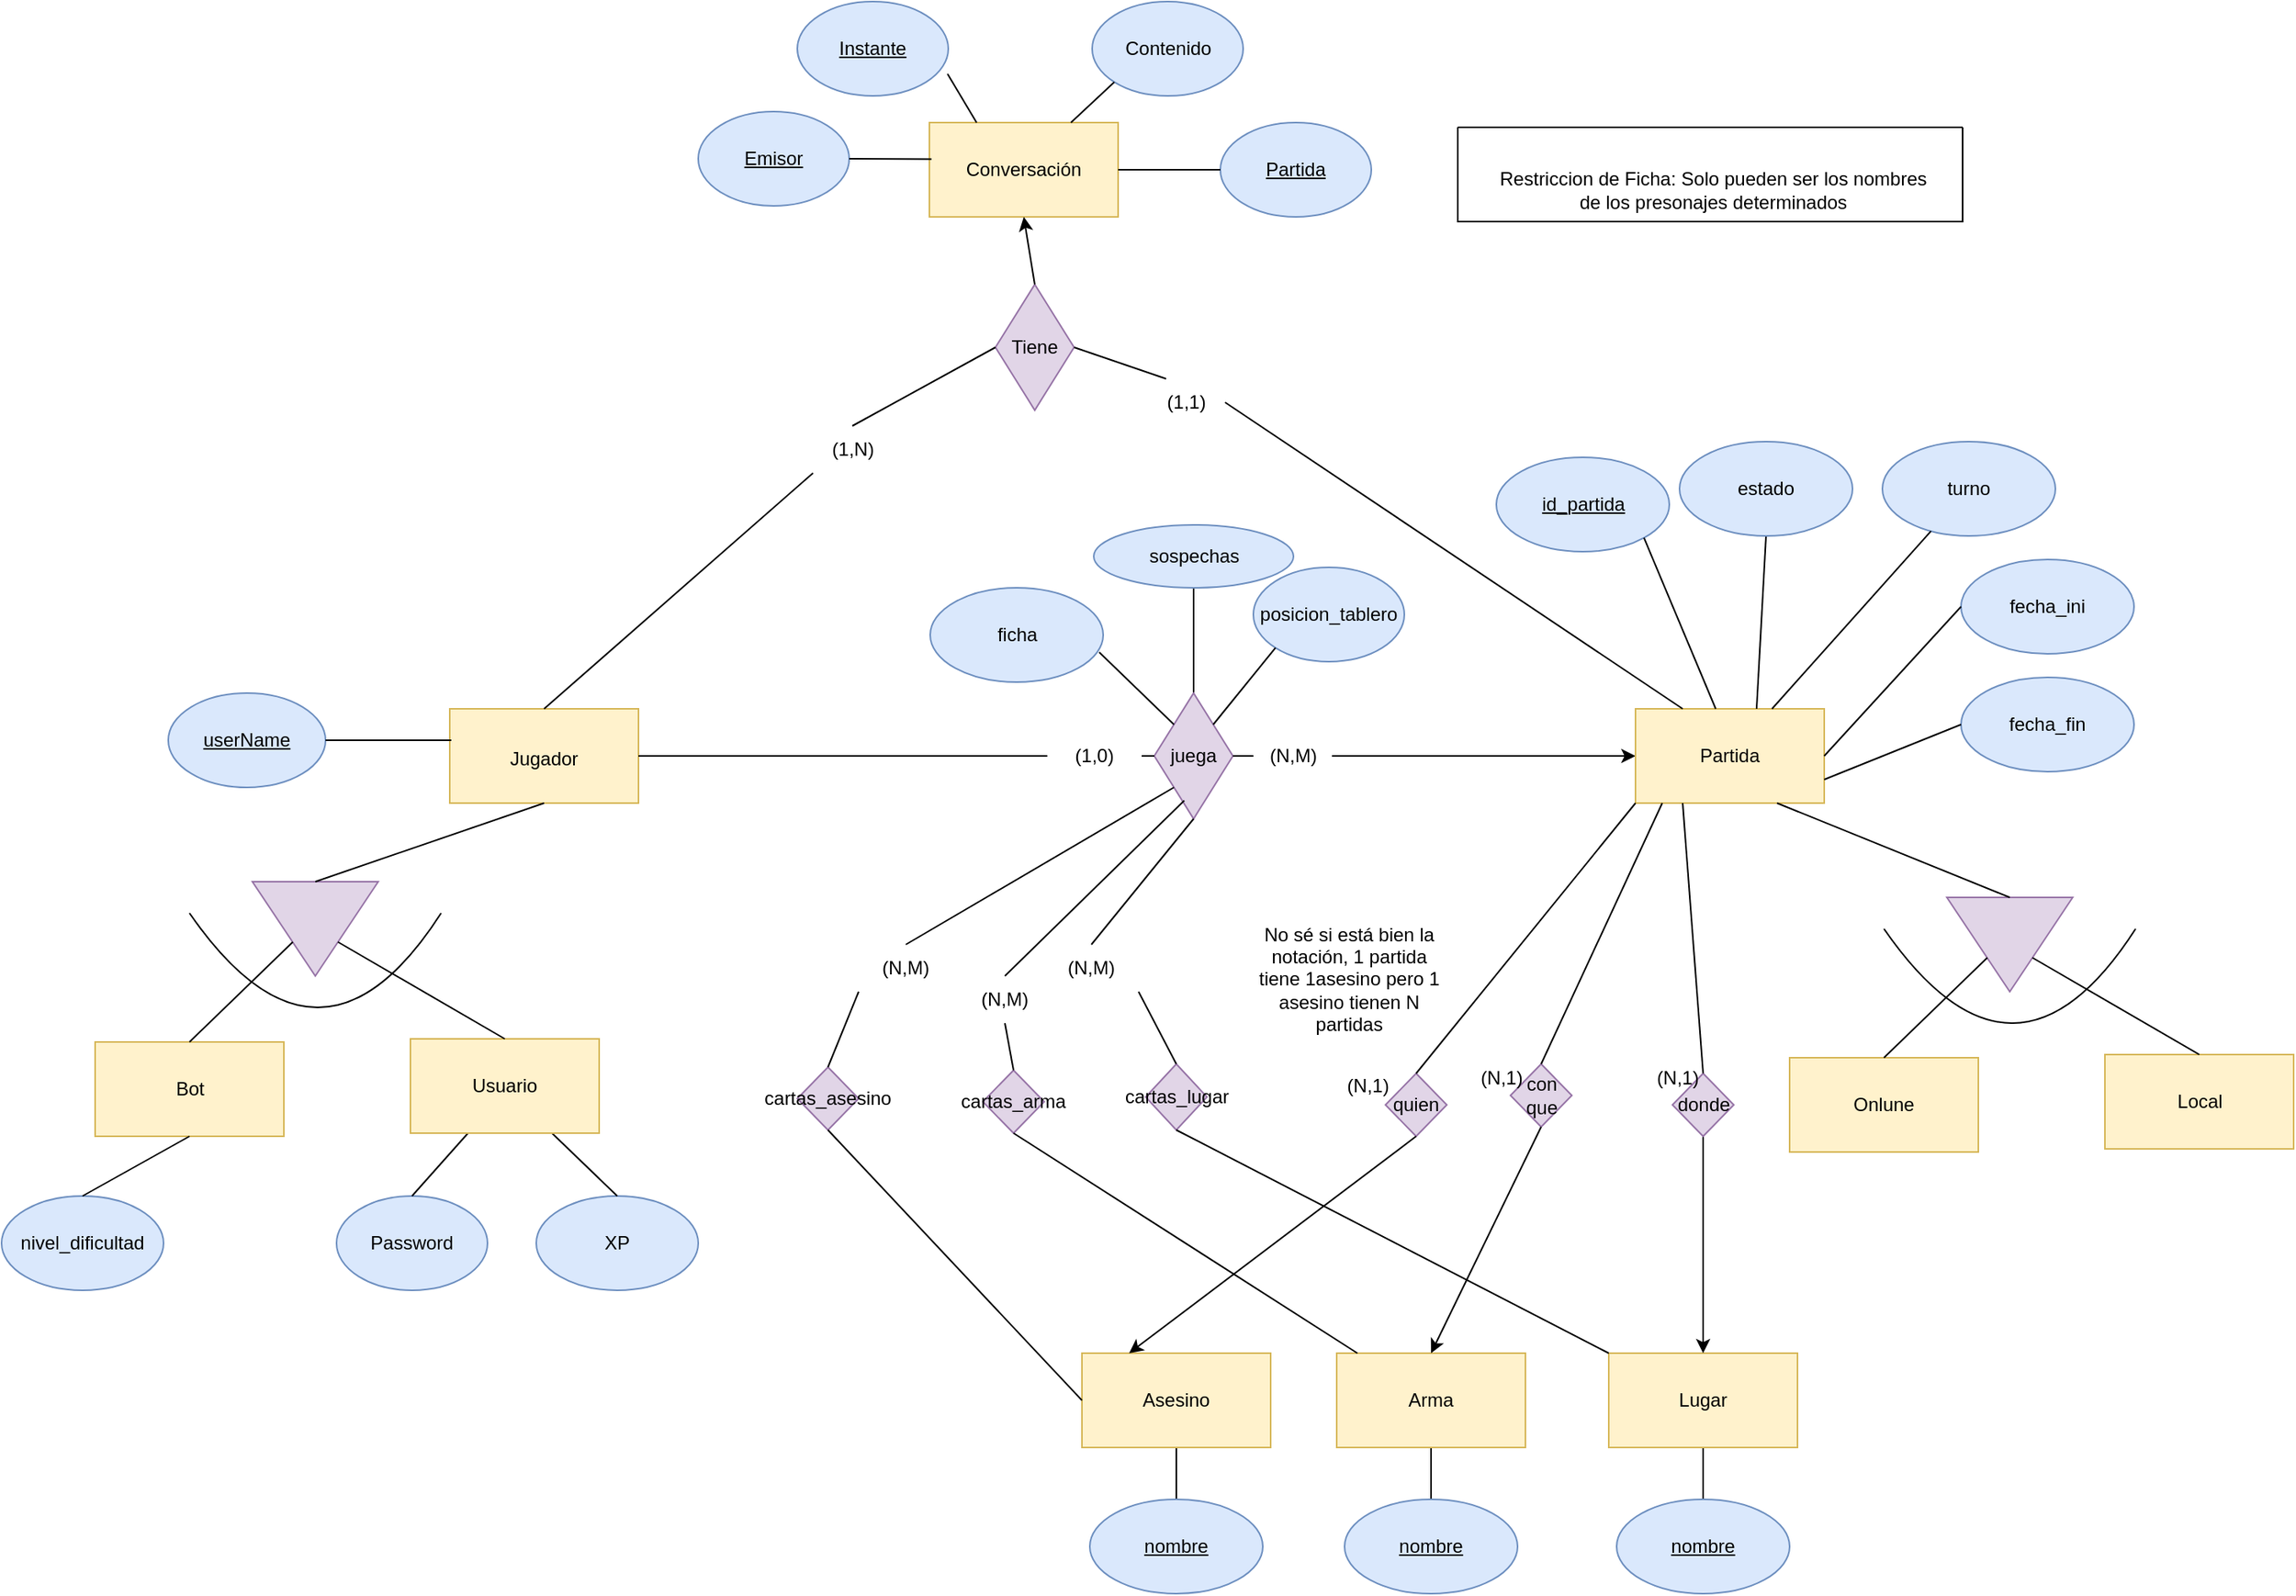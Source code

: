 <mxfile version="23.1.5" type="google">
  <diagram name="Página-1" id="L_KA6owvDT4ciPJ2GJuy">
    <mxGraphModel grid="1" page="1" gridSize="10" guides="1" tooltips="1" connect="1" arrows="1" fold="1" pageScale="1" pageWidth="827" pageHeight="1169" math="0" shadow="0">
      <root>
        <mxCell id="0" />
        <mxCell id="1" parent="0" />
        <mxCell id="KOdECNxRX-FhWm_kPqan-2" value="&lt;u&gt;userName&lt;/u&gt;" style="ellipse;whiteSpace=wrap;html=1;fillColor=#dae8fc;strokeColor=#6c8ebf;" vertex="1" parent="1">
          <mxGeometry x="170" y="640" width="100" height="60" as="geometry" />
        </mxCell>
        <mxCell id="KOdECNxRX-FhWm_kPqan-3" value="Password" style="ellipse;whiteSpace=wrap;html=1;fillColor=#dae8fc;strokeColor=#6c8ebf;" vertex="1" parent="1">
          <mxGeometry x="277" y="960" width="96" height="60" as="geometry" />
        </mxCell>
        <mxCell id="KOdECNxRX-FhWm_kPqan-5" value="&lt;font style=&quot;font-size: 12px;&quot;&gt;Jugador&lt;/font&gt;" style="rounded=0;whiteSpace=wrap;html=1;fontSize=16;fillColor=#fff2cc;strokeColor=#d6b656;" vertex="1" parent="1">
          <mxGeometry x="349" y="650" width="120" height="60" as="geometry" />
        </mxCell>
        <mxCell id="KOdECNxRX-FhWm_kPqan-7" value="XP" style="ellipse;whiteSpace=wrap;html=1;fillColor=#dae8fc;strokeColor=#6c8ebf;" vertex="1" parent="1">
          <mxGeometry x="404" y="960" width="103" height="60" as="geometry" />
        </mxCell>
        <mxCell id="KOdECNxRX-FhWm_kPqan-12" value="" style="endArrow=none;html=1;rounded=0;fontSize=12;curved=1;startSize=8;endSize=8;exitX=0.5;exitY=0;exitDx=0;exitDy=0;entryX=0.75;entryY=1;entryDx=0;entryDy=0;" edge="1" parent="1" source="KOdECNxRX-FhWm_kPqan-7" target="wfgGid8vCz2RtBhVFj7B-10">
          <mxGeometry width="50" height="50" relative="1" as="geometry">
            <mxPoint x="173" y="710" as="sourcePoint" />
            <mxPoint x="297" y="650" as="targetPoint" />
          </mxGeometry>
        </mxCell>
        <mxCell id="KOdECNxRX-FhWm_kPqan-13" value="" style="endArrow=none;html=1;rounded=0;fontSize=12;curved=1;startSize=8;endSize=8;exitX=0.75;exitY=0;exitDx=0;exitDy=0;entryX=0.5;entryY=0;entryDx=0;entryDy=0;" edge="1" parent="1" source="wfgGid8vCz2RtBhVFj7B-10" target="KOdECNxRX-FhWm_kPqan-3">
          <mxGeometry width="50" height="50" relative="1" as="geometry">
            <mxPoint x="173" y="710" as="sourcePoint" />
            <mxPoint x="223" y="660" as="targetPoint" />
          </mxGeometry>
        </mxCell>
        <mxCell id="d7tCG7x69AUS4NXZiZXm-7" style="edgeStyle=orthogonalEdgeStyle;rounded=0;orthogonalLoop=1;jettySize=auto;html=1;exitX=1;exitY=0.5;exitDx=0;exitDy=0;entryX=0;entryY=0.5;entryDx=0;entryDy=0;" edge="1" parent="1" source="d7tCG7x69AUS4NXZiZXm-8" target="KOdECNxRX-FhWm_kPqan-21">
          <mxGeometry relative="1" as="geometry" />
        </mxCell>
        <mxCell id="wiIumI7MI7V9PX__2pF9-33" style="edgeStyle=orthogonalEdgeStyle;rounded=0;orthogonalLoop=1;jettySize=auto;html=1;exitX=0.5;exitY=0;exitDx=0;exitDy=0;entryX=0.5;entryY=1;entryDx=0;entryDy=0;endArrow=none;endFill=0;" edge="1" parent="1" source="KOdECNxRX-FhWm_kPqan-17" target="uMI0lUIauq0ZDgRMflA2-3">
          <mxGeometry relative="1" as="geometry" />
        </mxCell>
        <mxCell id="KOdECNxRX-FhWm_kPqan-17" value="juega" style="rhombus;whiteSpace=wrap;html=1;fillColor=#e1d5e7;strokeColor=#9673a6;" vertex="1" parent="1">
          <mxGeometry x="797" y="640" width="50" height="80" as="geometry" />
        </mxCell>
        <mxCell id="KOdECNxRX-FhWm_kPqan-18" value="" style="endArrow=none;html=1;rounded=0;fontSize=12;curved=1;startSize=8;endSize=8;entryX=1;entryY=0.5;entryDx=0;entryDy=0;exitX=0;exitY=0.5;exitDx=0;exitDy=0;" edge="1" parent="1" source="KOdECNxRX-FhWm_kPqan-19" target="KOdECNxRX-FhWm_kPqan-5">
          <mxGeometry width="50" height="50" relative="1" as="geometry">
            <mxPoint x="359" y="795" as="sourcePoint" />
            <mxPoint x="409" y="745" as="targetPoint" />
          </mxGeometry>
        </mxCell>
        <mxCell id="KOdECNxRX-FhWm_kPqan-21" value="Partida" style="rounded=0;whiteSpace=wrap;html=1;fillColor=#fff2cc;strokeColor=#d6b656;" vertex="1" parent="1">
          <mxGeometry x="1103" y="650" width="120" height="60" as="geometry" />
        </mxCell>
        <mxCell id="KOdECNxRX-FhWm_kPqan-22" value="posicion_tablero" style="ellipse;whiteSpace=wrap;html=1;fillColor=#dae8fc;strokeColor=#6c8ebf;" vertex="1" parent="1">
          <mxGeometry x="860" y="560" width="96" height="60" as="geometry" />
        </mxCell>
        <mxCell id="wfgGid8vCz2RtBhVFj7B-5" value="" style="triangle;whiteSpace=wrap;html=1;rotation=90;fillColor=#e1d5e7;strokeColor=#9673a6;" vertex="1" parent="1">
          <mxGeometry x="233.5" y="750" width="60" height="80" as="geometry" />
        </mxCell>
        <mxCell id="wfgGid8vCz2RtBhVFj7B-7" value="" style="endArrow=none;html=1;rounded=0;fontSize=12;curved=1;startSize=8;endSize=8;" edge="1" parent="1">
          <mxGeometry relative="1" as="geometry">
            <mxPoint x="183.5" y="780" as="sourcePoint" />
            <mxPoint x="343.5" y="780" as="targetPoint" />
            <Array as="points">
              <mxPoint x="266.5" y="900" />
            </Array>
          </mxGeometry>
        </mxCell>
        <mxCell id="wfgGid8vCz2RtBhVFj7B-9" value="Bot" style="rounded=0;whiteSpace=wrap;html=1;fillColor=#fff2cc;strokeColor=#d6b656;" vertex="1" parent="1">
          <mxGeometry x="123.5" y="862" width="120" height="60" as="geometry" />
        </mxCell>
        <mxCell id="wfgGid8vCz2RtBhVFj7B-10" value="Usuario" style="rounded=0;whiteSpace=wrap;html=1;fillColor=#fff2cc;strokeColor=#d6b656;" vertex="1" parent="1">
          <mxGeometry x="324" y="860" width="120" height="60" as="geometry" />
        </mxCell>
        <mxCell id="wfgGid8vCz2RtBhVFj7B-11" value="" style="endArrow=none;html=1;rounded=0;fontSize=12;curved=1;startSize=8;endSize=8;exitX=0.5;exitY=0;exitDx=0;exitDy=0;" edge="1" parent="1" source="wfgGid8vCz2RtBhVFj7B-10" target="wfgGid8vCz2RtBhVFj7B-5">
          <mxGeometry width="50" height="50" relative="1" as="geometry">
            <mxPoint x="403.5" y="864" as="sourcePoint" />
            <mxPoint x="296.5" y="780" as="targetPoint" />
          </mxGeometry>
        </mxCell>
        <mxCell id="wfgGid8vCz2RtBhVFj7B-13" value="" style="endArrow=none;html=1;rounded=0;fontSize=12;curved=1;startSize=8;endSize=8;exitX=0.5;exitY=0;exitDx=0;exitDy=0;entryX=0.64;entryY=0.679;entryDx=0;entryDy=0;entryPerimeter=0;" edge="1" parent="1" source="wfgGid8vCz2RtBhVFj7B-9" target="wfgGid8vCz2RtBhVFj7B-5">
          <mxGeometry width="50" height="50" relative="1" as="geometry">
            <mxPoint x="90.5" y="870" as="sourcePoint" />
            <mxPoint x="246.5" y="800" as="targetPoint" />
          </mxGeometry>
        </mxCell>
        <mxCell id="uMI0lUIauq0ZDgRMflA2-1" value="ficha" style="ellipse;whiteSpace=wrap;html=1;fillColor=#dae8fc;strokeColor=#6c8ebf;" vertex="1" parent="1">
          <mxGeometry x="654.5" y="573" width="110" height="60" as="geometry" />
        </mxCell>
        <mxCell id="uMI0lUIauq0ZDgRMflA2-3" value="sospechas" style="ellipse;whiteSpace=wrap;html=1;fillColor=#dae8fc;strokeColor=#6c8ebf;" vertex="1" parent="1">
          <mxGeometry x="758.5" y="533" width="127" height="40" as="geometry" />
        </mxCell>
        <mxCell id="d7tCG7x69AUS4NXZiZXm-1" value="fecha_fin" style="ellipse;whiteSpace=wrap;html=1;fillColor=#dae8fc;strokeColor=#6c8ebf;" vertex="1" parent="1">
          <mxGeometry x="1310" y="630" width="110" height="60" as="geometry" />
        </mxCell>
        <mxCell id="d7tCG7x69AUS4NXZiZXm-3" value="&lt;u&gt;id_partida&lt;/u&gt;" style="ellipse;whiteSpace=wrap;html=1;fillColor=#dae8fc;strokeColor=#6c8ebf;" vertex="1" parent="1">
          <mxGeometry x="1014.5" y="490" width="110" height="60" as="geometry" />
        </mxCell>
        <mxCell id="uMI0lUIauq0ZDgRMflA2-6" value="" style="endArrow=none;html=1;rounded=0;fontSize=12;curved=1;startSize=8;endSize=8;entryX=1;entryY=0;entryDx=0;entryDy=0;exitX=0;exitY=1;exitDx=0;exitDy=0;" edge="1" parent="1" source="KOdECNxRX-FhWm_kPqan-22" target="KOdECNxRX-FhWm_kPqan-17">
          <mxGeometry width="50" height="50" relative="1" as="geometry">
            <mxPoint x="893" y="602" as="sourcePoint" />
            <mxPoint x="853" y="590" as="targetPoint" />
          </mxGeometry>
        </mxCell>
        <mxCell id="d7tCG7x69AUS4NXZiZXm-10" value="" style="endArrow=none;html=1;rounded=0;fontSize=12;curved=1;startSize=8;endSize=8;entryX=1;entryY=1;entryDx=0;entryDy=0;exitX=0.425;exitY=0;exitDx=0;exitDy=0;exitPerimeter=0;" edge="1" parent="1" source="KOdECNxRX-FhWm_kPqan-21" target="d7tCG7x69AUS4NXZiZXm-3">
          <mxGeometry width="50" height="50" relative="1" as="geometry">
            <mxPoint x="1189" y="660" as="sourcePoint" />
            <mxPoint x="1178" y="590" as="targetPoint" />
          </mxGeometry>
        </mxCell>
        <mxCell id="d7tCG7x69AUS4NXZiZXm-11" value="" style="endArrow=none;html=1;rounded=0;fontSize=12;curved=1;startSize=8;endSize=8;entryX=0;entryY=0.5;entryDx=0;entryDy=0;exitX=1;exitY=0.75;exitDx=0;exitDy=0;" edge="1" parent="1" source="KOdECNxRX-FhWm_kPqan-21" target="d7tCG7x69AUS4NXZiZXm-1">
          <mxGeometry width="50" height="50" relative="1" as="geometry">
            <mxPoint x="1100" y="660" as="sourcePoint" />
            <mxPoint x="1088" y="600" as="targetPoint" />
          </mxGeometry>
        </mxCell>
        <mxCell id="d7tCG7x69AUS4NXZiZXm-12" value="" style="endArrow=none;html=1;rounded=0;fontSize=12;curved=1;startSize=8;endSize=8;entryX=0.5;entryY=1;entryDx=0;entryDy=0;exitX=1;exitY=0.25;exitDx=0;exitDy=0;" edge="1" parent="1" target="mnLWg_WFQgfrbUWeqkY7-7">
          <mxGeometry width="50" height="50" relative="1" as="geometry">
            <mxPoint x="1180" y="650" as="sourcePoint" />
            <mxPoint x="1234.109" y="556.213" as="targetPoint" />
          </mxGeometry>
        </mxCell>
        <mxCell id="d7tCG7x69AUS4NXZiZXm-13" value="" style="endArrow=none;html=1;rounded=0;fontSize=12;curved=1;startSize=8;endSize=8;entryX=1;entryY=0.5;entryDx=0;entryDy=0;" edge="1" parent="1" target="KOdECNxRX-FhWm_kPqan-2">
          <mxGeometry width="50" height="50" relative="1" as="geometry">
            <mxPoint x="350" y="670" as="sourcePoint" />
            <mxPoint x="252" y="640" as="targetPoint" />
          </mxGeometry>
        </mxCell>
        <mxCell id="d7tCG7x69AUS4NXZiZXm-14" value="Tiene" style="rhombus;whiteSpace=wrap;html=1;fillColor=#e1d5e7;strokeColor=#9673a6;" vertex="1" parent="1">
          <mxGeometry x="696" y="380" width="50" height="80" as="geometry" />
        </mxCell>
        <mxCell id="d7tCG7x69AUS4NXZiZXm-17" value="" style="endArrow=none;html=1;rounded=0;exitX=0.5;exitY=0;exitDx=0;exitDy=0;entryX=0;entryY=0.5;entryDx=0;entryDy=0;endFill=0;" edge="1" parent="1" source="d7tCG7x69AUS4NXZiZXm-22" target="d7tCG7x69AUS4NXZiZXm-14">
          <mxGeometry width="50" height="50" relative="1" as="geometry">
            <mxPoint x="946.5" y="60" as="sourcePoint" />
            <mxPoint x="996.5" y="10" as="targetPoint" />
            <Array as="points" />
          </mxGeometry>
        </mxCell>
        <mxCell id="uMI0lUIauq0ZDgRMflA2-7" value="Conversación" style="rounded=0;whiteSpace=wrap;html=1;fillColor=#fff2cc;strokeColor=#d6b656;" vertex="1" parent="1">
          <mxGeometry x="654" y="277" width="120" height="60" as="geometry" />
        </mxCell>
        <mxCell id="mnLWg_WFQgfrbUWeqkY7-7" value="estado" style="ellipse;whiteSpace=wrap;html=1;fillColor=#dae8fc;strokeColor=#6c8ebf;" vertex="1" parent="1">
          <mxGeometry x="1131" y="480" width="110" height="60" as="geometry" />
        </mxCell>
        <mxCell id="d7tCG7x69AUS4NXZiZXm-24" value="Contenido" style="ellipse;whiteSpace=wrap;html=1;fillColor=#dae8fc;strokeColor=#6c8ebf;" vertex="1" parent="1">
          <mxGeometry x="757.5" y="200" width="96" height="60" as="geometry" />
        </mxCell>
        <mxCell id="d7tCG7x69AUS4NXZiZXm-25" value="&lt;u&gt;Emisor&lt;/u&gt;" style="ellipse;whiteSpace=wrap;html=1;fillColor=#dae8fc;strokeColor=#6c8ebf;" vertex="1" parent="1">
          <mxGeometry x="507" y="270" width="96" height="60" as="geometry" />
        </mxCell>
        <mxCell id="d7tCG7x69AUS4NXZiZXm-26" value="&lt;u&gt;Instante&lt;/u&gt;" style="ellipse;whiteSpace=wrap;html=1;fillColor=#dae8fc;strokeColor=#6c8ebf;" vertex="1" parent="1">
          <mxGeometry x="570" y="200" width="96" height="60" as="geometry" />
        </mxCell>
        <mxCell id="d7tCG7x69AUS4NXZiZXm-27" value="&lt;u&gt;Partida&lt;/u&gt;" style="ellipse;whiteSpace=wrap;html=1;fillColor=#dae8fc;strokeColor=#6c8ebf;" vertex="1" parent="1">
          <mxGeometry x="839" y="277" width="96" height="60" as="geometry" />
        </mxCell>
        <mxCell id="d7tCG7x69AUS4NXZiZXm-30" value="" style="endArrow=none;html=1;rounded=0;fontSize=12;curved=1;startSize=8;endSize=8;exitX=1;exitY=0.5;exitDx=0;exitDy=0;entryX=0.011;entryY=0.387;entryDx=0;entryDy=0;entryPerimeter=0;" edge="1" parent="1" source="d7tCG7x69AUS4NXZiZXm-25" target="uMI0lUIauq0ZDgRMflA2-7">
          <mxGeometry width="50" height="50" relative="1" as="geometry">
            <mxPoint x="530" y="247" as="sourcePoint" />
            <mxPoint x="604" y="177" as="targetPoint" />
          </mxGeometry>
        </mxCell>
        <mxCell id="d7tCG7x69AUS4NXZiZXm-31" value="" style="endArrow=none;html=1;rounded=0;fontSize=12;curved=1;startSize=8;endSize=8;exitX=0.995;exitY=0.767;exitDx=0;exitDy=0;entryX=0.25;entryY=0;entryDx=0;entryDy=0;exitPerimeter=0;" edge="1" parent="1" source="d7tCG7x69AUS4NXZiZXm-26" target="uMI0lUIauq0ZDgRMflA2-7">
          <mxGeometry width="50" height="50" relative="1" as="geometry">
            <mxPoint x="589" y="342" as="sourcePoint" />
            <mxPoint x="639" y="337" as="targetPoint" />
          </mxGeometry>
        </mxCell>
        <mxCell id="d7tCG7x69AUS4NXZiZXm-32" value="" style="endArrow=none;html=1;rounded=0;fontSize=12;curved=1;startSize=8;endSize=8;entryX=0.75;entryY=0;entryDx=0;entryDy=0;exitX=0;exitY=1;exitDx=0;exitDy=0;" edge="1" parent="1" source="d7tCG7x69AUS4NXZiZXm-24" target="uMI0lUIauq0ZDgRMflA2-7">
          <mxGeometry width="50" height="50" relative="1" as="geometry">
            <mxPoint x="784.5" y="365" as="sourcePoint" />
            <mxPoint x="664" y="347" as="targetPoint" />
          </mxGeometry>
        </mxCell>
        <mxCell id="d7tCG7x69AUS4NXZiZXm-33" value="" style="endArrow=none;html=1;rounded=0;fontSize=12;curved=1;startSize=8;endSize=8;exitX=1;exitY=0.5;exitDx=0;exitDy=0;entryX=0;entryY=0.5;entryDx=0;entryDy=0;" edge="1" parent="1" source="uMI0lUIauq0ZDgRMflA2-7" target="d7tCG7x69AUS4NXZiZXm-27">
          <mxGeometry width="50" height="50" relative="1" as="geometry">
            <mxPoint x="751" y="377" as="sourcePoint" />
            <mxPoint x="754" y="347" as="targetPoint" />
          </mxGeometry>
        </mxCell>
        <mxCell id="wiIumI7MI7V9PX__2pF9-27" style="edgeStyle=orthogonalEdgeStyle;rounded=0;orthogonalLoop=1;jettySize=auto;html=1;exitX=0.5;exitY=1;exitDx=0;exitDy=0;endArrow=none;endFill=0;" edge="1" parent="1" source="wiIumI7MI7V9PX__2pF9-3" target="wiIumI7MI7V9PX__2pF9-20">
          <mxGeometry relative="1" as="geometry" />
        </mxCell>
        <mxCell id="wiIumI7MI7V9PX__2pF9-3" value="Asesino" style="rounded=0;whiteSpace=wrap;html=1;fillColor=#fff2cc;strokeColor=#d6b656;" vertex="1" parent="1">
          <mxGeometry x="751" y="1060" width="120" height="60" as="geometry" />
        </mxCell>
        <mxCell id="wiIumI7MI7V9PX__2pF9-28" style="edgeStyle=orthogonalEdgeStyle;rounded=0;orthogonalLoop=1;jettySize=auto;html=1;exitX=0.5;exitY=1;exitDx=0;exitDy=0;endArrow=none;endFill=0;" edge="1" parent="1" source="wiIumI7MI7V9PX__2pF9-4" target="wiIumI7MI7V9PX__2pF9-25">
          <mxGeometry relative="1" as="geometry" />
        </mxCell>
        <mxCell id="wiIumI7MI7V9PX__2pF9-4" value="Arma" style="rounded=0;whiteSpace=wrap;html=1;fillColor=#fff2cc;strokeColor=#d6b656;" vertex="1" parent="1">
          <mxGeometry x="913" y="1060" width="120" height="60" as="geometry" />
        </mxCell>
        <mxCell id="wiIumI7MI7V9PX__2pF9-29" style="edgeStyle=orthogonalEdgeStyle;rounded=0;orthogonalLoop=1;jettySize=auto;html=1;exitX=0.5;exitY=1;exitDx=0;exitDy=0;endArrow=none;endFill=0;" edge="1" parent="1" source="wiIumI7MI7V9PX__2pF9-5" target="wiIumI7MI7V9PX__2pF9-26">
          <mxGeometry relative="1" as="geometry" />
        </mxCell>
        <mxCell id="wiIumI7MI7V9PX__2pF9-5" value="Lugar" style="rounded=0;whiteSpace=wrap;html=1;fillColor=#fff2cc;strokeColor=#d6b656;" vertex="1" parent="1">
          <mxGeometry x="1086" y="1060" width="120" height="60" as="geometry" />
        </mxCell>
        <mxCell id="wiIumI7MI7V9PX__2pF9-6" value="quien" style="rhombus;whiteSpace=wrap;html=1;fillColor=#e1d5e7;strokeColor=#9673a6;" vertex="1" parent="1">
          <mxGeometry x="944" y="882" width="39" height="40" as="geometry" />
        </mxCell>
        <mxCell id="wiIumI7MI7V9PX__2pF9-8" value="con que" style="rhombus;whiteSpace=wrap;html=1;fillColor=#e1d5e7;strokeColor=#9673a6;" vertex="1" parent="1">
          <mxGeometry x="1023.5" y="876" width="39" height="40" as="geometry" />
        </mxCell>
        <mxCell id="wiIumI7MI7V9PX__2pF9-14" value="" style="edgeStyle=orthogonalEdgeStyle;rounded=0;orthogonalLoop=1;jettySize=auto;html=1;endArrow=classic;endFill=1;" edge="1" parent="1" source="wiIumI7MI7V9PX__2pF9-9" target="wiIumI7MI7V9PX__2pF9-5">
          <mxGeometry relative="1" as="geometry" />
        </mxCell>
        <mxCell id="wiIumI7MI7V9PX__2pF9-9" value="donde" style="rhombus;whiteSpace=wrap;html=1;fillColor=#e1d5e7;strokeColor=#9673a6;" vertex="1" parent="1">
          <mxGeometry x="1126.5" y="882" width="39" height="40" as="geometry" />
        </mxCell>
        <mxCell id="wiIumI7MI7V9PX__2pF9-18" value="fecha_ini" style="ellipse;whiteSpace=wrap;html=1;fillColor=#dae8fc;strokeColor=#6c8ebf;" vertex="1" parent="1">
          <mxGeometry x="1310" y="555" width="110" height="60" as="geometry" />
        </mxCell>
        <mxCell id="wiIumI7MI7V9PX__2pF9-20" value="&lt;u&gt;nombre&lt;/u&gt;" style="ellipse;whiteSpace=wrap;html=1;fillColor=#dae8fc;strokeColor=#6c8ebf;" vertex="1" parent="1">
          <mxGeometry x="756" y="1153" width="110" height="60" as="geometry" />
        </mxCell>
        <mxCell id="wiIumI7MI7V9PX__2pF9-21" value="turno" style="ellipse;whiteSpace=wrap;html=1;fillColor=#dae8fc;strokeColor=#6c8ebf;" vertex="1" parent="1">
          <mxGeometry x="1260" y="480" width="110" height="60" as="geometry" />
        </mxCell>
        <mxCell id="wiIumI7MI7V9PX__2pF9-23" value="" style="endArrow=none;html=1;rounded=0;fontSize=12;curved=1;startSize=8;endSize=8;entryX=0;entryY=0.5;entryDx=0;entryDy=0;exitX=1;exitY=0.5;exitDx=0;exitDy=0;" edge="1" parent="1" source="KOdECNxRX-FhWm_kPqan-21" target="wiIumI7MI7V9PX__2pF9-18">
          <mxGeometry width="50" height="50" relative="1" as="geometry">
            <mxPoint x="1274.5" y="700" as="sourcePoint" />
            <mxPoint x="1257.5" y="600" as="targetPoint" />
          </mxGeometry>
        </mxCell>
        <mxCell id="wiIumI7MI7V9PX__2pF9-24" value="" style="endArrow=none;html=1;rounded=0;fontSize=12;curved=1;startSize=8;endSize=8;" edge="1" parent="1" source="KOdECNxRX-FhWm_kPqan-21" target="wiIumI7MI7V9PX__2pF9-21">
          <mxGeometry width="50" height="50" relative="1" as="geometry">
            <mxPoint x="1223" y="662" as="sourcePoint" />
            <mxPoint x="1341" y="660" as="targetPoint" />
          </mxGeometry>
        </mxCell>
        <mxCell id="wiIumI7MI7V9PX__2pF9-25" value="&lt;u&gt;nombre&lt;/u&gt;" style="ellipse;whiteSpace=wrap;html=1;fillColor=#dae8fc;strokeColor=#6c8ebf;" vertex="1" parent="1">
          <mxGeometry x="918" y="1153" width="110" height="60" as="geometry" />
        </mxCell>
        <mxCell id="wiIumI7MI7V9PX__2pF9-26" value="&lt;u&gt;nombre&lt;/u&gt;" style="ellipse;whiteSpace=wrap;html=1;fillColor=#dae8fc;strokeColor=#6c8ebf;" vertex="1" parent="1">
          <mxGeometry x="1091" y="1153" width="110" height="60" as="geometry" />
        </mxCell>
        <mxCell id="wiIumI7MI7V9PX__2pF9-31" value="cartas_arma" style="rhombus;whiteSpace=wrap;html=1;fillColor=#e1d5e7;strokeColor=#9673a6;" vertex="1" parent="1">
          <mxGeometry x="688" y="880" width="39" height="40" as="geometry" />
        </mxCell>
        <mxCell id="wiIumI7MI7V9PX__2pF9-32" value="cartas_lugar" style="rhombus;whiteSpace=wrap;html=1;fillColor=#e1d5e7;strokeColor=#9673a6;" vertex="1" parent="1">
          <mxGeometry x="791.5" y="876" width="39" height="42" as="geometry" />
        </mxCell>
        <mxCell id="wiIumI7MI7V9PX__2pF9-35" value="cartas_asesino" style="rhombus;whiteSpace=wrap;html=1;fillColor=#e1d5e7;strokeColor=#9673a6;" vertex="1" parent="1">
          <mxGeometry x="570" y="878" width="39" height="40" as="geometry" />
        </mxCell>
        <mxCell id="1Ius5awWAgnaVNtp2Uqm-1" value="" style="endArrow=none;html=1;rounded=0;entryX=1;entryY=0.5;entryDx=0;entryDy=0;endFill=0;exitX=0.25;exitY=0;exitDx=0;exitDy=0;" edge="1" parent="1" source="d7tCG7x69AUS4NXZiZXm-23" target="d7tCG7x69AUS4NXZiZXm-14">
          <mxGeometry width="50" height="50" relative="1" as="geometry">
            <mxPoint x="1423.5" y="-50" as="sourcePoint" />
            <mxPoint x="727.5" y="52" as="targetPoint" />
            <Array as="points" />
          </mxGeometry>
        </mxCell>
        <mxCell id="wiIumI7MI7V9PX__2pF9-47" value="" style="endArrow=none;html=1;rounded=0;entryX=0;entryY=1;entryDx=0;entryDy=0;exitX=0.5;exitY=0;exitDx=0;exitDy=0;" edge="1" parent="1" source="wiIumI7MI7V9PX__2pF9-69" target="KOdECNxRX-FhWm_kPqan-17">
          <mxGeometry width="50" height="50" relative="1" as="geometry">
            <mxPoint x="710" y="787" as="sourcePoint" />
            <mxPoint x="760" y="737" as="targetPoint" />
          </mxGeometry>
        </mxCell>
        <mxCell id="wiIumI7MI7V9PX__2pF9-48" value="" style="endArrow=none;html=1;rounded=0;exitX=1;exitY=1;exitDx=0;exitDy=0;entryX=0.5;entryY=0;entryDx=0;entryDy=0;" edge="1" parent="1" source="wiIumI7MI7V9PX__2pF9-75" target="wiIumI7MI7V9PX__2pF9-32">
          <mxGeometry width="50" height="50" relative="1" as="geometry">
            <mxPoint x="770" y="815" as="sourcePoint" />
            <mxPoint x="820" y="765" as="targetPoint" />
          </mxGeometry>
        </mxCell>
        <mxCell id="wiIumI7MI7V9PX__2pF9-49" value="" style="endArrow=none;html=1;rounded=0;exitX=0;exitY=0.5;exitDx=0;exitDy=0;entryX=0.5;entryY=1;entryDx=0;entryDy=0;" edge="1" parent="1" source="wiIumI7MI7V9PX__2pF9-3" target="wiIumI7MI7V9PX__2pF9-35">
          <mxGeometry width="50" height="50" relative="1" as="geometry">
            <mxPoint x="559" y="990" as="sourcePoint" />
            <mxPoint x="609" y="940" as="targetPoint" />
          </mxGeometry>
        </mxCell>
        <mxCell id="wiIumI7MI7V9PX__2pF9-50" value="" style="endArrow=none;html=1;rounded=0;entryX=0.5;entryY=1;entryDx=0;entryDy=0;" edge="1" parent="1" source="wiIumI7MI7V9PX__2pF9-4" target="wiIumI7MI7V9PX__2pF9-31">
          <mxGeometry width="50" height="50" relative="1" as="geometry">
            <mxPoint x="963" y="1043" as="sourcePoint" />
            <mxPoint x="802" y="871" as="targetPoint" />
          </mxGeometry>
        </mxCell>
        <mxCell id="wiIumI7MI7V9PX__2pF9-52" value="" style="endArrow=none;html=1;rounded=0;entryX=0.5;entryY=1;entryDx=0;entryDy=0;exitX=0;exitY=0;exitDx=0;exitDy=0;" edge="1" parent="1" source="wiIumI7MI7V9PX__2pF9-5" target="wiIumI7MI7V9PX__2pF9-32">
          <mxGeometry width="50" height="50" relative="1" as="geometry">
            <mxPoint x="1048" y="1059" as="sourcePoint" />
            <mxPoint x="810" y="918" as="targetPoint" />
          </mxGeometry>
        </mxCell>
        <mxCell id="wiIumI7MI7V9PX__2pF9-53" value="" style="endArrow=none;html=1;rounded=0;entryX=0.381;entryY=0.855;entryDx=0;entryDy=0;exitX=0.5;exitY=0;exitDx=0;exitDy=0;entryPerimeter=0;" edge="1" parent="1" source="wiIumI7MI7V9PX__2pF9-73" target="KOdECNxRX-FhWm_kPqan-17">
          <mxGeometry width="50" height="50" relative="1" as="geometry">
            <mxPoint x="991" y="940" as="sourcePoint" />
            <mxPoint x="777" y="800" as="targetPoint" />
          </mxGeometry>
        </mxCell>
        <mxCell id="wiIumI7MI7V9PX__2pF9-54" value="" style="endArrow=none;html=1;rounded=0;fontSize=12;curved=1;startSize=8;endSize=8;entryX=0;entryY=0;entryDx=0;entryDy=0;exitX=0.977;exitY=0.683;exitDx=0;exitDy=0;exitPerimeter=0;" edge="1" parent="1" source="uMI0lUIauq0ZDgRMflA2-1" target="KOdECNxRX-FhWm_kPqan-17">
          <mxGeometry width="50" height="50" relative="1" as="geometry">
            <mxPoint x="884" y="621" as="sourcePoint" />
            <mxPoint x="845" y="670" as="targetPoint" />
          </mxGeometry>
        </mxCell>
        <mxCell id="wiIumI7MI7V9PX__2pF9-56" value="" style="endArrow=none;html=1;rounded=0;exitX=0.25;exitY=0;exitDx=0;exitDy=0;entryX=0.5;entryY=1;entryDx=0;entryDy=0;startArrow=classic;startFill=1;" edge="1" parent="1" source="wiIumI7MI7V9PX__2pF9-3" target="wiIumI7MI7V9PX__2pF9-6">
          <mxGeometry width="50" height="50" relative="1" as="geometry">
            <mxPoint x="1001" y="1060" as="sourcePoint" />
            <mxPoint x="840" y="888" as="targetPoint" />
          </mxGeometry>
        </mxCell>
        <mxCell id="wiIumI7MI7V9PX__2pF9-57" value="" style="endArrow=none;html=1;rounded=0;entryX=0.5;entryY=1;entryDx=0;entryDy=0;exitX=0.5;exitY=0;exitDx=0;exitDy=0;startArrow=classic;startFill=1;" edge="1" parent="1" source="wiIumI7MI7V9PX__2pF9-4" target="wiIumI7MI7V9PX__2pF9-8">
          <mxGeometry width="50" height="50" relative="1" as="geometry">
            <mxPoint x="1268" y="1062" as="sourcePoint" />
            <mxPoint x="1050" y="922" as="targetPoint" />
          </mxGeometry>
        </mxCell>
        <mxCell id="wiIumI7MI7V9PX__2pF9-60" value="" style="endArrow=none;html=1;rounded=0;entryX=0;entryY=1;entryDx=0;entryDy=0;exitX=0.5;exitY=0;exitDx=0;exitDy=0;" edge="1" parent="1" source="wiIumI7MI7V9PX__2pF9-6" target="KOdECNxRX-FhWm_kPqan-21">
          <mxGeometry width="50" height="50" relative="1" as="geometry">
            <mxPoint x="983" y="898" as="sourcePoint" />
            <mxPoint x="1083" y="720" as="targetPoint" />
          </mxGeometry>
        </mxCell>
        <mxCell id="wiIumI7MI7V9PX__2pF9-61" value="" style="endArrow=none;html=1;rounded=0;entryX=0.25;entryY=1;entryDx=0;entryDy=0;exitX=0.5;exitY=0;exitDx=0;exitDy=0;" edge="1" parent="1" source="wiIumI7MI7V9PX__2pF9-9" target="KOdECNxRX-FhWm_kPqan-21">
          <mxGeometry width="50" height="50" relative="1" as="geometry">
            <mxPoint x="1146.5" y="928" as="sourcePoint" />
            <mxPoint x="1246.5" y="750" as="targetPoint" />
          </mxGeometry>
        </mxCell>
        <mxCell id="wiIumI7MI7V9PX__2pF9-62" value="" style="endArrow=none;html=1;rounded=0;exitX=0.5;exitY=0;exitDx=0;exitDy=0;" edge="1" parent="1" source="wiIumI7MI7V9PX__2pF9-8">
          <mxGeometry width="50" height="50" relative="1" as="geometry">
            <mxPoint x="740" y="908" as="sourcePoint" />
            <mxPoint x="1120" y="710" as="targetPoint" />
          </mxGeometry>
        </mxCell>
        <mxCell id="wiIumI7MI7V9PX__2pF9-63" value="" style="edgeStyle=orthogonalEdgeStyle;rounded=0;orthogonalLoop=1;jettySize=auto;html=1;exitX=1;exitY=0.5;exitDx=0;exitDy=0;entryX=0;entryY=0.5;entryDx=0;entryDy=0;endArrow=none;endFill=0;" edge="1" parent="1" source="KOdECNxRX-FhWm_kPqan-17" target="d7tCG7x69AUS4NXZiZXm-8">
          <mxGeometry relative="1" as="geometry">
            <mxPoint x="847" y="680" as="sourcePoint" />
            <mxPoint x="1103" y="680" as="targetPoint" />
          </mxGeometry>
        </mxCell>
        <mxCell id="d7tCG7x69AUS4NXZiZXm-8" value="(N,M)" style="text;html=1;align=center;verticalAlign=middle;resizable=0;points=[];autosize=1;strokeColor=none;fillColor=none;" vertex="1" parent="1">
          <mxGeometry x="860" y="665" width="50" height="30" as="geometry" />
        </mxCell>
        <mxCell id="wiIumI7MI7V9PX__2pF9-64" value="" style="endArrow=none;html=1;rounded=0;fontSize=12;curved=1;startSize=8;endSize=8;entryX=1;entryY=0.5;entryDx=0;entryDy=0;exitX=0;exitY=0.5;exitDx=0;exitDy=0;" edge="1" parent="1" source="KOdECNxRX-FhWm_kPqan-17" target="KOdECNxRX-FhWm_kPqan-19">
          <mxGeometry width="50" height="50" relative="1" as="geometry">
            <mxPoint x="797" y="680" as="sourcePoint" />
            <mxPoint x="469" y="680" as="targetPoint" />
          </mxGeometry>
        </mxCell>
        <mxCell id="KOdECNxRX-FhWm_kPqan-19" value="(1,0)" style="text;html=1;strokeColor=none;fillColor=none;align=center;verticalAlign=middle;whiteSpace=wrap;rounded=0;" vertex="1" parent="1">
          <mxGeometry x="729" y="665" width="60" height="30" as="geometry" />
        </mxCell>
        <mxCell id="wiIumI7MI7V9PX__2pF9-72" value="" style="endArrow=none;html=1;rounded=0;entryX=0;entryY=1;entryDx=0;entryDy=0;exitX=0.5;exitY=0;exitDx=0;exitDy=0;" edge="1" parent="1" source="wiIumI7MI7V9PX__2pF9-35" target="wiIumI7MI7V9PX__2pF9-69">
          <mxGeometry width="50" height="50" relative="1" as="geometry">
            <mxPoint x="590" y="878" as="sourcePoint" />
            <mxPoint x="690" y="700" as="targetPoint" />
          </mxGeometry>
        </mxCell>
        <mxCell id="wiIumI7MI7V9PX__2pF9-69" value="(N,M)" style="text;html=1;strokeColor=none;fillColor=none;align=center;verticalAlign=middle;whiteSpace=wrap;rounded=0;" vertex="1" parent="1">
          <mxGeometry x="609" y="800" width="60" height="30" as="geometry" />
        </mxCell>
        <mxCell id="wiIumI7MI7V9PX__2pF9-74" value="" style="endArrow=none;html=1;rounded=0;entryX=0.5;entryY=1;entryDx=0;entryDy=0;exitX=0.5;exitY=0;exitDx=0;exitDy=0;" edge="1" parent="1" source="wiIumI7MI7V9PX__2pF9-31" target="wiIumI7MI7V9PX__2pF9-73">
          <mxGeometry width="50" height="50" relative="1" as="geometry">
            <mxPoint x="708" y="880" as="sourcePoint" />
            <mxPoint x="702" y="720" as="targetPoint" />
          </mxGeometry>
        </mxCell>
        <mxCell id="wiIumI7MI7V9PX__2pF9-73" value="(N,M)" style="text;html=1;strokeColor=none;fillColor=none;align=center;verticalAlign=middle;whiteSpace=wrap;rounded=0;" vertex="1" parent="1">
          <mxGeometry x="672" y="820" width="60" height="30" as="geometry" />
        </mxCell>
        <mxCell id="wiIumI7MI7V9PX__2pF9-76" value="" style="endArrow=none;html=1;rounded=0;exitX=0.5;exitY=1;exitDx=0;exitDy=0;entryX=0.5;entryY=0;entryDx=0;entryDy=0;" edge="1" parent="1" source="KOdECNxRX-FhWm_kPqan-17" target="wiIumI7MI7V9PX__2pF9-75">
          <mxGeometry width="50" height="50" relative="1" as="geometry">
            <mxPoint x="835" y="700" as="sourcePoint" />
            <mxPoint x="931" y="876" as="targetPoint" />
          </mxGeometry>
        </mxCell>
        <mxCell id="wiIumI7MI7V9PX__2pF9-75" value="(N,M)" style="text;html=1;strokeColor=none;fillColor=none;align=center;verticalAlign=middle;whiteSpace=wrap;rounded=0;" vertex="1" parent="1">
          <mxGeometry x="727" y="800" width="60" height="30" as="geometry" />
        </mxCell>
        <mxCell id="wiIumI7MI7V9PX__2pF9-77" value="(N,1)" style="text;html=1;strokeColor=none;fillColor=none;align=center;verticalAlign=middle;whiteSpace=wrap;rounded=0;" vertex="1" parent="1">
          <mxGeometry x="903" y="875" width="60" height="30" as="geometry" />
        </mxCell>
        <mxCell id="wiIumI7MI7V9PX__2pF9-79" value="(N,1)" style="text;html=1;strokeColor=none;fillColor=none;align=center;verticalAlign=middle;whiteSpace=wrap;rounded=0;" vertex="1" parent="1">
          <mxGeometry x="988" y="870" width="60" height="30" as="geometry" />
        </mxCell>
        <mxCell id="wiIumI7MI7V9PX__2pF9-80" value="(N,1)" style="text;html=1;strokeColor=none;fillColor=none;align=center;verticalAlign=middle;whiteSpace=wrap;rounded=0;" vertex="1" parent="1">
          <mxGeometry x="1100" y="870" width="60" height="30" as="geometry" />
        </mxCell>
        <mxCell id="wiIumI7MI7V9PX__2pF9-81" value="No sé si está bien la notación, 1 partida tiene 1asesino pero 1 asesino tienen N partidas" style="text;html=1;align=center;verticalAlign=middle;whiteSpace=wrap;rounded=0;" vertex="1" parent="1">
          <mxGeometry x="859" y="822" width="124" as="geometry" />
        </mxCell>
        <mxCell id="wiIumI7MI7V9PX__2pF9-86" value="" style="endArrow=none;html=1;rounded=0;entryX=1;entryY=0.5;entryDx=0;entryDy=0;endFill=0;exitX=0.25;exitY=0;exitDx=0;exitDy=0;" edge="1" parent="1" source="KOdECNxRX-FhWm_kPqan-21" target="d7tCG7x69AUS4NXZiZXm-23">
          <mxGeometry width="50" height="50" relative="1" as="geometry">
            <mxPoint x="1133" y="650" as="sourcePoint" />
            <mxPoint x="720" y="400" as="targetPoint" />
            <Array as="points" />
          </mxGeometry>
        </mxCell>
        <mxCell id="d7tCG7x69AUS4NXZiZXm-23" value="(1,1)" style="text;html=1;align=center;verticalAlign=middle;resizable=0;points=[];autosize=1;strokeColor=none;fillColor=none;" vertex="1" parent="1">
          <mxGeometry x="792" y="440" width="50" height="30" as="geometry" />
        </mxCell>
        <mxCell id="wiIumI7MI7V9PX__2pF9-87" value="" style="endArrow=none;html=1;rounded=0;exitX=0.5;exitY=0;exitDx=0;exitDy=0;entryX=0;entryY=1;entryDx=0;entryDy=0;endFill=0;" edge="1" parent="1" source="KOdECNxRX-FhWm_kPqan-5" target="d7tCG7x69AUS4NXZiZXm-22">
          <mxGeometry width="50" height="50" relative="1" as="geometry">
            <mxPoint x="409" y="650" as="sourcePoint" />
            <mxPoint x="682" y="420" as="targetPoint" />
            <Array as="points" />
          </mxGeometry>
        </mxCell>
        <mxCell id="d7tCG7x69AUS4NXZiZXm-22" value="(1,N)" style="text;html=1;align=center;verticalAlign=middle;resizable=0;points=[];autosize=1;strokeColor=none;fillColor=none;" vertex="1" parent="1">
          <mxGeometry x="580" y="470" width="50" height="30" as="geometry" />
        </mxCell>
        <mxCell id="wiIumI7MI7V9PX__2pF9-90" value="" style="endArrow=classic;html=1;rounded=0;entryX=0.5;entryY=1;entryDx=0;entryDy=0;exitX=0.5;exitY=0;exitDx=0;exitDy=0;endFill=1;" edge="1" parent="1" source="d7tCG7x69AUS4NXZiZXm-14" target="uMI0lUIauq0ZDgRMflA2-7">
          <mxGeometry width="50" height="50" relative="1" as="geometry">
            <mxPoint x="710" y="400" as="sourcePoint" />
            <mxPoint x="760" y="350" as="targetPoint" />
          </mxGeometry>
        </mxCell>
        <mxCell id="wiIumI7MI7V9PX__2pF9-93" value="" style="swimlane;startSize=0;" vertex="1" parent="1">
          <mxGeometry x="990" y="280" width="321" height="60" as="geometry" />
        </mxCell>
        <mxCell id="d7tCG7x69AUS4NXZiZXm-29" value="Restriccion de Ficha: Solo pueden ser los nombres &lt;br&gt;de los presonajes determinados" style="text;html=1;align=center;verticalAlign=middle;resizable=0;points=[];autosize=1;strokeColor=none;fillColor=none;" vertex="1" parent="wiIumI7MI7V9PX__2pF9-93">
          <mxGeometry x="16.5" y="20" width="290" height="40" as="geometry" />
        </mxCell>
        <mxCell id="7HEomyQ05TQ9fBD3r0M4-2" value="" style="endArrow=none;html=1;rounded=0;entryX=0.5;entryY=1;entryDx=0;entryDy=0;exitX=0;exitY=0.5;exitDx=0;exitDy=0;" edge="1" parent="1" source="wfgGid8vCz2RtBhVFj7B-5" target="KOdECNxRX-FhWm_kPqan-5">
          <mxGeometry width="50" height="50" relative="1" as="geometry">
            <mxPoint x="850" y="830" as="sourcePoint" />
            <mxPoint x="900" y="780" as="targetPoint" />
          </mxGeometry>
        </mxCell>
        <mxCell id="7HEomyQ05TQ9fBD3r0M4-4" value="nivel_dificultad" style="ellipse;whiteSpace=wrap;html=1;fillColor=#dae8fc;strokeColor=#6c8ebf;" vertex="1" parent="1">
          <mxGeometry x="64" y="960" width="103" height="60" as="geometry" />
        </mxCell>
        <mxCell id="7HEomyQ05TQ9fBD3r0M4-5" value="" style="endArrow=none;html=1;rounded=0;fontSize=12;curved=1;startSize=8;endSize=8;exitX=0.5;exitY=1;exitDx=0;exitDy=0;entryX=0.5;entryY=0;entryDx=0;entryDy=0;" edge="1" parent="1" source="wfgGid8vCz2RtBhVFj7B-9" target="7HEomyQ05TQ9fBD3r0M4-4">
          <mxGeometry width="50" height="50" relative="1" as="geometry">
            <mxPoint x="424" y="870" as="sourcePoint" />
            <mxPoint x="429" y="810" as="targetPoint" />
          </mxGeometry>
        </mxCell>
        <mxCell id="3J4UU6ZWotAhFrMAAytL-5" value="" style="triangle;whiteSpace=wrap;html=1;rotation=90;fillColor=#e1d5e7;strokeColor=#9673a6;" vertex="1" parent="1">
          <mxGeometry x="1311" y="760" width="60" height="80" as="geometry" />
        </mxCell>
        <mxCell id="3J4UU6ZWotAhFrMAAytL-6" value="" style="endArrow=none;html=1;rounded=0;fontSize=12;curved=1;startSize=8;endSize=8;" edge="1" parent="1">
          <mxGeometry relative="1" as="geometry">
            <mxPoint x="1261" y="790" as="sourcePoint" />
            <mxPoint x="1421" y="790" as="targetPoint" />
            <Array as="points">
              <mxPoint x="1344" y="910" />
            </Array>
          </mxGeometry>
        </mxCell>
        <mxCell id="3J4UU6ZWotAhFrMAAytL-7" value="Onlune" style="rounded=0;whiteSpace=wrap;html=1;fillColor=#fff2cc;strokeColor=#d6b656;" vertex="1" parent="1">
          <mxGeometry x="1201" y="872" width="120" height="60" as="geometry" />
        </mxCell>
        <mxCell id="3J4UU6ZWotAhFrMAAytL-8" value="Local" style="rounded=0;whiteSpace=wrap;html=1;fillColor=#fff2cc;strokeColor=#d6b656;" vertex="1" parent="1">
          <mxGeometry x="1401.5" y="870" width="120" height="60" as="geometry" />
        </mxCell>
        <mxCell id="3J4UU6ZWotAhFrMAAytL-9" value="" style="endArrow=none;html=1;rounded=0;fontSize=12;curved=1;startSize=8;endSize=8;exitX=0.5;exitY=0;exitDx=0;exitDy=0;" edge="1" parent="1" source="3J4UU6ZWotAhFrMAAytL-8" target="3J4UU6ZWotAhFrMAAytL-5">
          <mxGeometry width="50" height="50" relative="1" as="geometry">
            <mxPoint x="1481" y="874" as="sourcePoint" />
            <mxPoint x="1374" y="790" as="targetPoint" />
          </mxGeometry>
        </mxCell>
        <mxCell id="3J4UU6ZWotAhFrMAAytL-10" value="" style="endArrow=none;html=1;rounded=0;fontSize=12;curved=1;startSize=8;endSize=8;exitX=0.5;exitY=0;exitDx=0;exitDy=0;entryX=0.64;entryY=0.679;entryDx=0;entryDy=0;entryPerimeter=0;" edge="1" parent="1" source="3J4UU6ZWotAhFrMAAytL-7" target="3J4UU6ZWotAhFrMAAytL-5">
          <mxGeometry width="50" height="50" relative="1" as="geometry">
            <mxPoint x="1168" y="880" as="sourcePoint" />
            <mxPoint x="1324" y="810" as="targetPoint" />
          </mxGeometry>
        </mxCell>
        <mxCell id="3J4UU6ZWotAhFrMAAytL-13" value="" style="endArrow=none;html=1;rounded=0;fontSize=12;curved=1;startSize=8;endSize=8;entryX=0;entryY=0.5;entryDx=0;entryDy=0;exitX=0.75;exitY=1;exitDx=0;exitDy=0;" edge="1" parent="1" source="KOdECNxRX-FhWm_kPqan-21" target="3J4UU6ZWotAhFrMAAytL-5">
          <mxGeometry width="50" height="50" relative="1" as="geometry">
            <mxPoint x="1233" y="705" as="sourcePoint" />
            <mxPoint x="1320" y="670" as="targetPoint" />
          </mxGeometry>
        </mxCell>
      </root>
    </mxGraphModel>
  </diagram>
</mxfile>

